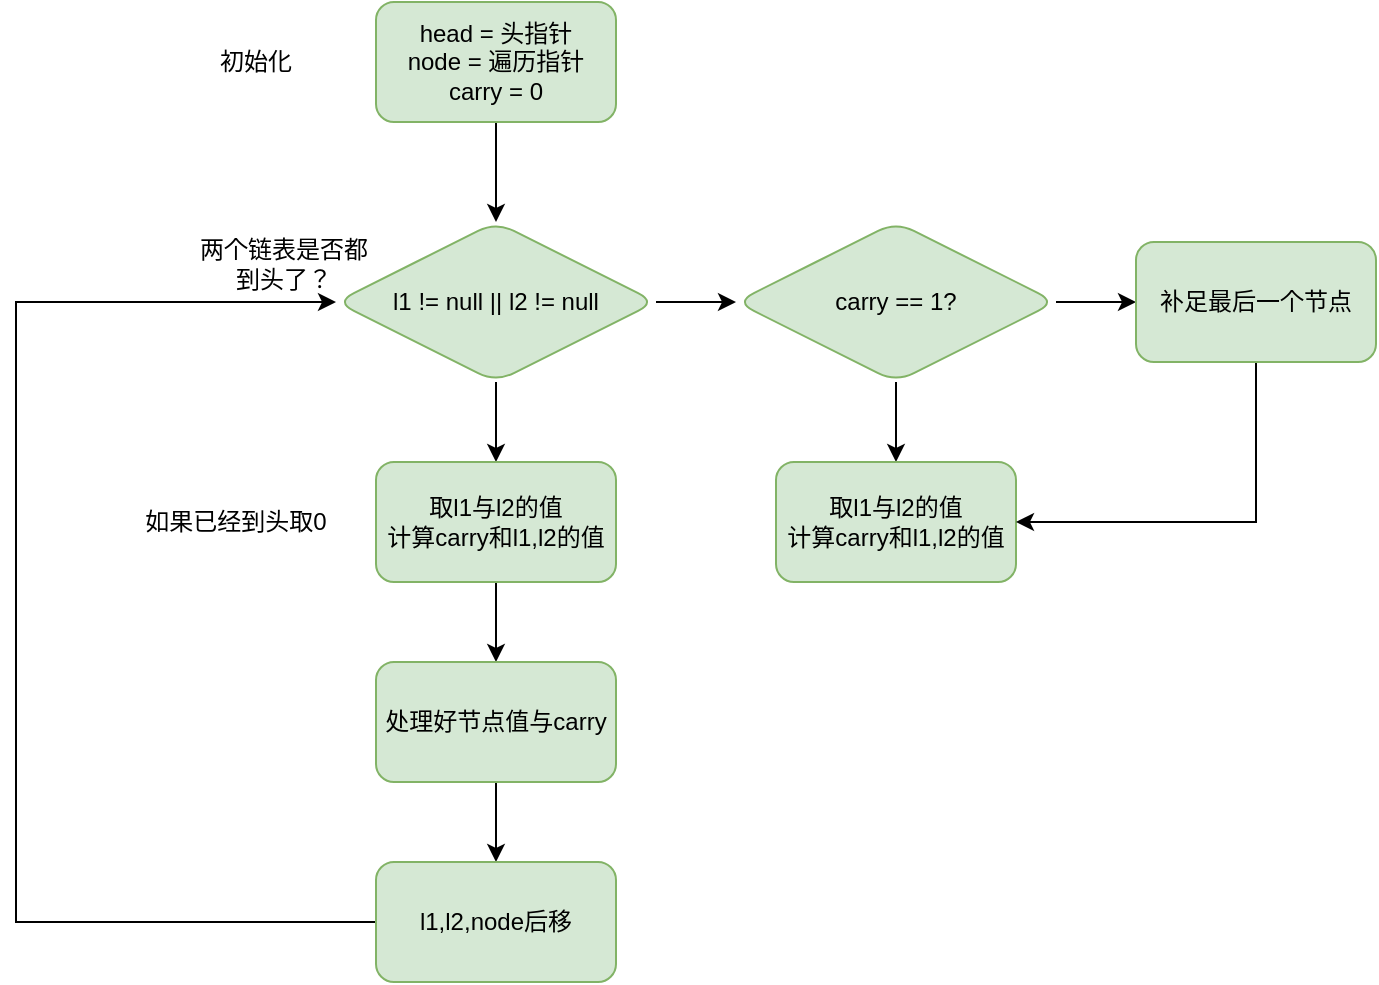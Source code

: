 <mxfile version="18.0.8" type="github">
  <diagram id="IdcRXWdaryGPcpSCj7aF" name="第 1 页">
    <mxGraphModel dx="652" dy="363" grid="1" gridSize="10" guides="1" tooltips="1" connect="1" arrows="1" fold="1" page="1" pageScale="1" pageWidth="827" pageHeight="1169" math="0" shadow="0">
      <root>
        <mxCell id="0" />
        <mxCell id="1" parent="0" />
        <mxCell id="ftLn0NBK0evGYFQgJe23-5" value="" style="edgeStyle=orthogonalEdgeStyle;rounded=0;orthogonalLoop=1;jettySize=auto;html=1;" edge="1" parent="1" source="ftLn0NBK0evGYFQgJe23-1" target="ftLn0NBK0evGYFQgJe23-4">
          <mxGeometry relative="1" as="geometry" />
        </mxCell>
        <mxCell id="ftLn0NBK0evGYFQgJe23-1" value="head = 头指针&lt;br&gt;node = 遍历指针&lt;br&gt;carry = 0" style="rounded=1;whiteSpace=wrap;html=1;fillColor=#d5e8d4;strokeColor=#82b366;" vertex="1" parent="1">
          <mxGeometry x="190" y="90" width="120" height="60" as="geometry" />
        </mxCell>
        <mxCell id="ftLn0NBK0evGYFQgJe23-2" value="初始化" style="text;html=1;strokeColor=none;fillColor=none;align=center;verticalAlign=middle;whiteSpace=wrap;rounded=0;" vertex="1" parent="1">
          <mxGeometry x="100" y="105" width="60" height="30" as="geometry" />
        </mxCell>
        <mxCell id="ftLn0NBK0evGYFQgJe23-11" value="" style="edgeStyle=orthogonalEdgeStyle;rounded=0;orthogonalLoop=1;jettySize=auto;html=1;" edge="1" parent="1" source="ftLn0NBK0evGYFQgJe23-4" target="ftLn0NBK0evGYFQgJe23-7">
          <mxGeometry relative="1" as="geometry" />
        </mxCell>
        <mxCell id="ftLn0NBK0evGYFQgJe23-17" value="" style="edgeStyle=orthogonalEdgeStyle;rounded=0;orthogonalLoop=1;jettySize=auto;html=1;" edge="1" parent="1" source="ftLn0NBK0evGYFQgJe23-4" target="ftLn0NBK0evGYFQgJe23-16">
          <mxGeometry relative="1" as="geometry" />
        </mxCell>
        <mxCell id="ftLn0NBK0evGYFQgJe23-4" value="l1 != null || l2 != null" style="rhombus;whiteSpace=wrap;html=1;fillColor=#d5e8d4;strokeColor=#82b366;rounded=1;" vertex="1" parent="1">
          <mxGeometry x="170" y="200" width="160" height="80" as="geometry" />
        </mxCell>
        <mxCell id="ftLn0NBK0evGYFQgJe23-6" value="两个链表是否都到头了？" style="text;html=1;strokeColor=none;fillColor=none;align=center;verticalAlign=middle;whiteSpace=wrap;rounded=0;" vertex="1" parent="1">
          <mxGeometry x="99" y="206" width="90" height="30" as="geometry" />
        </mxCell>
        <mxCell id="ftLn0NBK0evGYFQgJe23-12" value="" style="edgeStyle=orthogonalEdgeStyle;rounded=0;orthogonalLoop=1;jettySize=auto;html=1;" edge="1" parent="1" source="ftLn0NBK0evGYFQgJe23-7" target="ftLn0NBK0evGYFQgJe23-9">
          <mxGeometry relative="1" as="geometry" />
        </mxCell>
        <mxCell id="ftLn0NBK0evGYFQgJe23-7" value="取l1与l2的值&lt;br&gt;计算carry和l1,l2的值" style="rounded=1;whiteSpace=wrap;html=1;fillColor=#d5e8d4;strokeColor=#82b366;" vertex="1" parent="1">
          <mxGeometry x="190" y="320" width="120" height="60" as="geometry" />
        </mxCell>
        <mxCell id="ftLn0NBK0evGYFQgJe23-8" value="如果已经到头取0" style="text;html=1;strokeColor=none;fillColor=none;align=center;verticalAlign=middle;whiteSpace=wrap;rounded=0;" vertex="1" parent="1">
          <mxGeometry x="70" y="335" width="100" height="30" as="geometry" />
        </mxCell>
        <mxCell id="ftLn0NBK0evGYFQgJe23-13" value="" style="edgeStyle=orthogonalEdgeStyle;rounded=0;orthogonalLoop=1;jettySize=auto;html=1;" edge="1" parent="1" source="ftLn0NBK0evGYFQgJe23-9" target="ftLn0NBK0evGYFQgJe23-10">
          <mxGeometry relative="1" as="geometry" />
        </mxCell>
        <mxCell id="ftLn0NBK0evGYFQgJe23-9" value="处理好节点值与carry" style="rounded=1;whiteSpace=wrap;html=1;fillColor=#d5e8d4;strokeColor=#82b366;" vertex="1" parent="1">
          <mxGeometry x="190" y="420" width="120" height="60" as="geometry" />
        </mxCell>
        <mxCell id="ftLn0NBK0evGYFQgJe23-14" style="edgeStyle=orthogonalEdgeStyle;rounded=0;orthogonalLoop=1;jettySize=auto;html=1;exitX=0;exitY=0.5;exitDx=0;exitDy=0;" edge="1" parent="1" source="ftLn0NBK0evGYFQgJe23-10">
          <mxGeometry relative="1" as="geometry">
            <mxPoint x="170" y="240" as="targetPoint" />
            <Array as="points">
              <mxPoint x="10" y="550" />
              <mxPoint x="10" y="240" />
            </Array>
          </mxGeometry>
        </mxCell>
        <mxCell id="ftLn0NBK0evGYFQgJe23-10" value="l1,l2,node后移" style="rounded=1;whiteSpace=wrap;html=1;fillColor=#d5e8d4;strokeColor=#82b366;" vertex="1" parent="1">
          <mxGeometry x="190" y="520" width="120" height="60" as="geometry" />
        </mxCell>
        <mxCell id="ftLn0NBK0evGYFQgJe23-20" value="" style="edgeStyle=orthogonalEdgeStyle;rounded=0;orthogonalLoop=1;jettySize=auto;html=1;" edge="1" parent="1" source="ftLn0NBK0evGYFQgJe23-16" target="ftLn0NBK0evGYFQgJe23-19">
          <mxGeometry relative="1" as="geometry" />
        </mxCell>
        <mxCell id="ftLn0NBK0evGYFQgJe23-21" value="" style="edgeStyle=orthogonalEdgeStyle;rounded=0;orthogonalLoop=1;jettySize=auto;html=1;" edge="1" parent="1" source="ftLn0NBK0evGYFQgJe23-16" target="ftLn0NBK0evGYFQgJe23-18">
          <mxGeometry relative="1" as="geometry" />
        </mxCell>
        <mxCell id="ftLn0NBK0evGYFQgJe23-16" value="carry == 1?" style="rhombus;whiteSpace=wrap;html=1;fillColor=#d5e8d4;strokeColor=#82b366;rounded=1;" vertex="1" parent="1">
          <mxGeometry x="370" y="200" width="160" height="80" as="geometry" />
        </mxCell>
        <mxCell id="ftLn0NBK0evGYFQgJe23-18" value="取l1与l2的值&lt;br&gt;计算carry和l1,l2的值" style="rounded=1;whiteSpace=wrap;html=1;fillColor=#d5e8d4;strokeColor=#82b366;" vertex="1" parent="1">
          <mxGeometry x="390" y="320" width="120" height="60" as="geometry" />
        </mxCell>
        <mxCell id="ftLn0NBK0evGYFQgJe23-22" style="edgeStyle=orthogonalEdgeStyle;rounded=0;orthogonalLoop=1;jettySize=auto;html=1;exitX=0.5;exitY=1;exitDx=0;exitDy=0;entryX=1;entryY=0.5;entryDx=0;entryDy=0;" edge="1" parent="1" source="ftLn0NBK0evGYFQgJe23-19" target="ftLn0NBK0evGYFQgJe23-18">
          <mxGeometry relative="1" as="geometry" />
        </mxCell>
        <mxCell id="ftLn0NBK0evGYFQgJe23-19" value="补足最后一个节点" style="rounded=1;whiteSpace=wrap;html=1;fillColor=#d5e8d4;strokeColor=#82b366;" vertex="1" parent="1">
          <mxGeometry x="570" y="210" width="120" height="60" as="geometry" />
        </mxCell>
      </root>
    </mxGraphModel>
  </diagram>
</mxfile>

